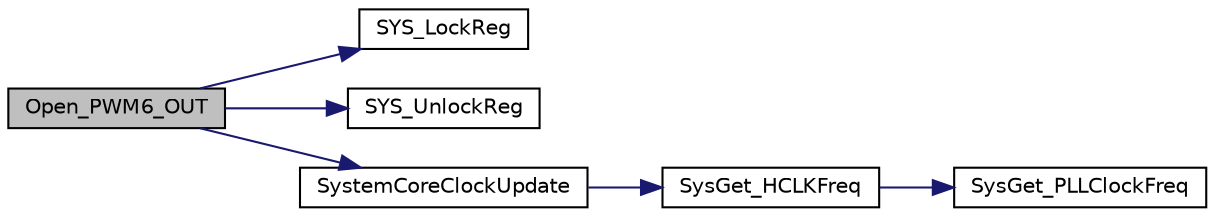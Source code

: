 digraph "Open_PWM6_OUT"
{
 // LATEX_PDF_SIZE
  edge [fontname="Helvetica",fontsize="10",labelfontname="Helvetica",labelfontsize="10"];
  node [fontname="Helvetica",fontsize="10",shape=record];
  rankdir="LR";
  Node1 [label="Open_PWM6_OUT",height=0.2,width=0.4,color="black", fillcolor="grey75", style="filled", fontcolor="black",tooltip=" "];
  Node1 -> Node2 [color="midnightblue",fontsize="10",style="solid",fontname="Helvetica"];
  Node2 [label="SYS_LockReg",height=0.2,width=0.4,color="black", fillcolor="white", style="filled",URL="$d6/d7a/group___n_a_n_o100___s_y_s___e_x_p_o_r_t_e_d___f_u_n_c_t_i_o_n_s.html#ga2515be1570613d2643ee1a4462e43bab",tooltip="Enable register write-protection function."];
  Node1 -> Node3 [color="midnightblue",fontsize="10",style="solid",fontname="Helvetica"];
  Node3 [label="SYS_UnlockReg",height=0.2,width=0.4,color="black", fillcolor="white", style="filled",URL="$d6/d7a/group___n_a_n_o100___s_y_s___e_x_p_o_r_t_e_d___f_u_n_c_t_i_o_n_s.html#gadb5721a36bae271ec23eac8e37d87cc3",tooltip="Disable register write-protection function."];
  Node1 -> Node4 [color="midnightblue",fontsize="10",style="solid",fontname="Helvetica"];
  Node4 [label="SystemCoreClockUpdate",height=0.2,width=0.4,color="black", fillcolor="white", style="filled",URL="$de/d38/system___nano100_series_8c.html#ae0c36a9591fe6e9c45ecb21a794f0f0f",tooltip="Updates the SystemCoreClock with current core Clock retrieved from CPU registers."];
  Node4 -> Node5 [color="midnightblue",fontsize="10",style="solid",fontname="Helvetica"];
  Node5 [label="SysGet_HCLKFreq",height=0.2,width=0.4,color="black", fillcolor="white", style="filled",URL="$de/d38/system___nano100_series_8c.html#aca6d5b465c5468d7dc1f3675e834c1b9",tooltip="Get current HCLK clock frequency."];
  Node5 -> Node6 [color="midnightblue",fontsize="10",style="solid",fontname="Helvetica"];
  Node6 [label="SysGet_PLLClockFreq",height=0.2,width=0.4,color="black", fillcolor="white", style="filled",URL="$de/d38/system___nano100_series_8c.html#ad0eab36ae6ce25e23219dc6a1e8fa73a",tooltip="Calculate current PLL clock frequency."];
}
